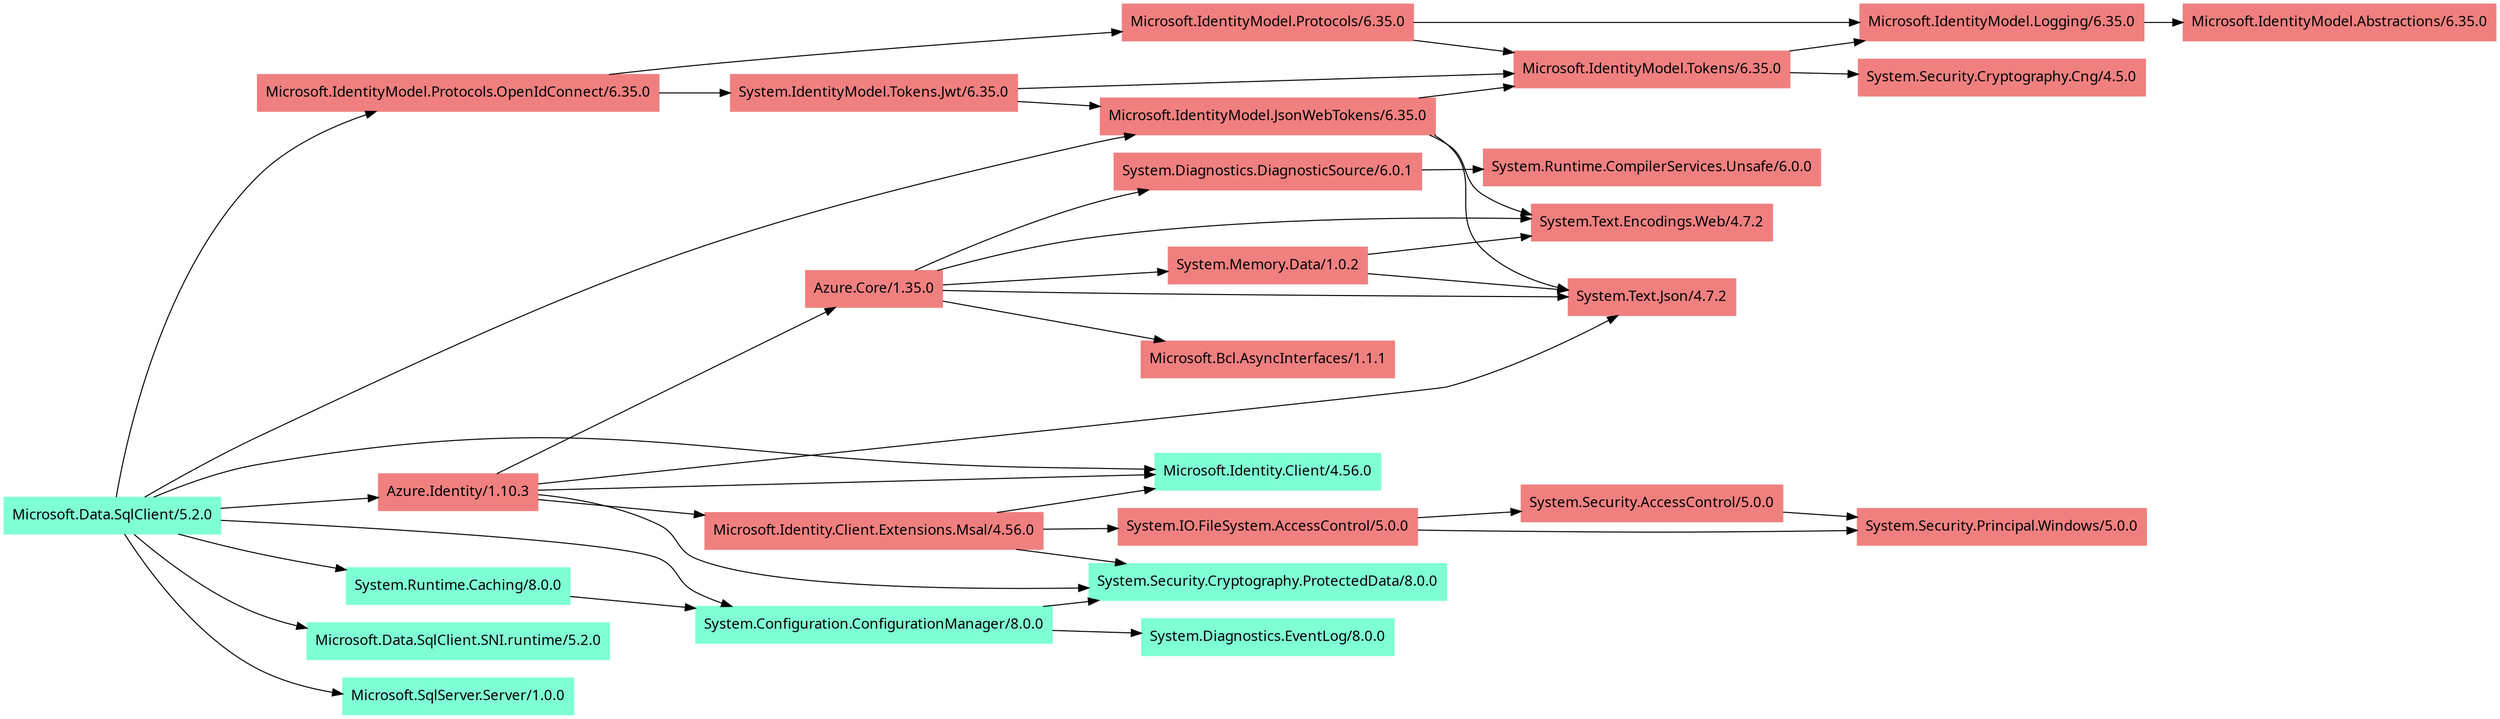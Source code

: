 ﻿# Generated by https://github.com/0xced/Chisel
digraph
{
  rankdir=LR
  node [ fontname = "Segoe UI, sans-serif", shape = box, style = filled, color = aquamarine ]

  "Azure.Core/1.35.0" [ color = lightcoral ]
  "Azure.Identity/1.10.3" [ color = lightcoral ]
  "Microsoft.Bcl.AsyncInterfaces/1.1.1" [ color = lightcoral ]
  "Microsoft.Data.SqlClient.SNI.runtime/5.2.0"
  "Microsoft.Data.SqlClient/5.2.0"
  "Microsoft.Identity.Client.Extensions.Msal/4.56.0" [ color = lightcoral ]
  "Microsoft.Identity.Client/4.56.0"
  "Microsoft.IdentityModel.Abstractions/6.35.0" [ color = lightcoral ]
  "Microsoft.IdentityModel.JsonWebTokens/6.35.0" [ color = lightcoral ]
  "Microsoft.IdentityModel.Logging/6.35.0" [ color = lightcoral ]
  "Microsoft.IdentityModel.Protocols.OpenIdConnect/6.35.0" [ color = lightcoral ]
  "Microsoft.IdentityModel.Protocols/6.35.0" [ color = lightcoral ]
  "Microsoft.IdentityModel.Tokens/6.35.0" [ color = lightcoral ]
  "Microsoft.SqlServer.Server/1.0.0"
  "System.Configuration.ConfigurationManager/8.0.0"
  "System.Diagnostics.DiagnosticSource/6.0.1" [ color = lightcoral ]
  "System.Diagnostics.EventLog/8.0.0"
  "System.IdentityModel.Tokens.Jwt/6.35.0" [ color = lightcoral ]
  "System.IO.FileSystem.AccessControl/5.0.0" [ color = lightcoral ]
  "System.Memory.Data/1.0.2" [ color = lightcoral ]
  "System.Runtime.Caching/8.0.0"
  "System.Runtime.CompilerServices.Unsafe/6.0.0" [ color = lightcoral ]
  "System.Security.AccessControl/5.0.0" [ color = lightcoral ]
  "System.Security.Cryptography.Cng/4.5.0" [ color = lightcoral ]
  "System.Security.Cryptography.ProtectedData/8.0.0"
  "System.Security.Principal.Windows/5.0.0" [ color = lightcoral ]
  "System.Text.Encodings.Web/4.7.2" [ color = lightcoral ]
  "System.Text.Json/4.7.2" [ color = lightcoral ]

  "Azure.Core/1.35.0" -> "Microsoft.Bcl.AsyncInterfaces/1.1.1"
  "Azure.Core/1.35.0" -> "System.Diagnostics.DiagnosticSource/6.0.1"
  "Azure.Core/1.35.0" -> "System.Memory.Data/1.0.2"
  "Azure.Core/1.35.0" -> "System.Text.Encodings.Web/4.7.2"
  "Azure.Core/1.35.0" -> "System.Text.Json/4.7.2"
  "Azure.Identity/1.10.3" -> "Azure.Core/1.35.0"
  "Azure.Identity/1.10.3" -> "Microsoft.Identity.Client.Extensions.Msal/4.56.0"
  "Azure.Identity/1.10.3" -> "Microsoft.Identity.Client/4.56.0"
  "Azure.Identity/1.10.3" -> "System.Security.Cryptography.ProtectedData/8.0.0"
  "Azure.Identity/1.10.3" -> "System.Text.Json/4.7.2"
  "Microsoft.Data.SqlClient/5.2.0" -> "Azure.Identity/1.10.3"
  "Microsoft.Data.SqlClient/5.2.0" -> "Microsoft.Data.SqlClient.SNI.runtime/5.2.0"
  "Microsoft.Data.SqlClient/5.2.0" -> "Microsoft.Identity.Client/4.56.0"
  "Microsoft.Data.SqlClient/5.2.0" -> "Microsoft.IdentityModel.JsonWebTokens/6.35.0"
  "Microsoft.Data.SqlClient/5.2.0" -> "Microsoft.IdentityModel.Protocols.OpenIdConnect/6.35.0"
  "Microsoft.Data.SqlClient/5.2.0" -> "Microsoft.SqlServer.Server/1.0.0"
  "Microsoft.Data.SqlClient/5.2.0" -> "System.Configuration.ConfigurationManager/8.0.0"
  "Microsoft.Data.SqlClient/5.2.0" -> "System.Runtime.Caching/8.0.0"
  "Microsoft.Identity.Client.Extensions.Msal/4.56.0" -> "Microsoft.Identity.Client/4.56.0"
  "Microsoft.Identity.Client.Extensions.Msal/4.56.0" -> "System.IO.FileSystem.AccessControl/5.0.0"
  "Microsoft.Identity.Client.Extensions.Msal/4.56.0" -> "System.Security.Cryptography.ProtectedData/8.0.0"
  "Microsoft.IdentityModel.JsonWebTokens/6.35.0" -> "Microsoft.IdentityModel.Tokens/6.35.0"
  "Microsoft.IdentityModel.JsonWebTokens/6.35.0" -> "System.Text.Encodings.Web/4.7.2"
  "Microsoft.IdentityModel.JsonWebTokens/6.35.0" -> "System.Text.Json/4.7.2"
  "Microsoft.IdentityModel.Logging/6.35.0" -> "Microsoft.IdentityModel.Abstractions/6.35.0"
  "Microsoft.IdentityModel.Protocols.OpenIdConnect/6.35.0" -> "Microsoft.IdentityModel.Protocols/6.35.0"
  "Microsoft.IdentityModel.Protocols.OpenIdConnect/6.35.0" -> "System.IdentityModel.Tokens.Jwt/6.35.0"
  "Microsoft.IdentityModel.Protocols/6.35.0" -> "Microsoft.IdentityModel.Logging/6.35.0"
  "Microsoft.IdentityModel.Protocols/6.35.0" -> "Microsoft.IdentityModel.Tokens/6.35.0"
  "Microsoft.IdentityModel.Tokens/6.35.0" -> "Microsoft.IdentityModel.Logging/6.35.0"
  "Microsoft.IdentityModel.Tokens/6.35.0" -> "System.Security.Cryptography.Cng/4.5.0"
  "System.Configuration.ConfigurationManager/8.0.0" -> "System.Diagnostics.EventLog/8.0.0"
  "System.Configuration.ConfigurationManager/8.0.0" -> "System.Security.Cryptography.ProtectedData/8.0.0"
  "System.Diagnostics.DiagnosticSource/6.0.1" -> "System.Runtime.CompilerServices.Unsafe/6.0.0"
  "System.IdentityModel.Tokens.Jwt/6.35.0" -> "Microsoft.IdentityModel.JsonWebTokens/6.35.0"
  "System.IdentityModel.Tokens.Jwt/6.35.0" -> "Microsoft.IdentityModel.Tokens/6.35.0"
  "System.IO.FileSystem.AccessControl/5.0.0" -> "System.Security.AccessControl/5.0.0"
  "System.IO.FileSystem.AccessControl/5.0.0" -> "System.Security.Principal.Windows/5.0.0"
  "System.Memory.Data/1.0.2" -> "System.Text.Encodings.Web/4.7.2"
  "System.Memory.Data/1.0.2" -> "System.Text.Json/4.7.2"
  "System.Runtime.Caching/8.0.0" -> "System.Configuration.ConfigurationManager/8.0.0"
  "System.Security.AccessControl/5.0.0" -> "System.Security.Principal.Windows/5.0.0"
}
